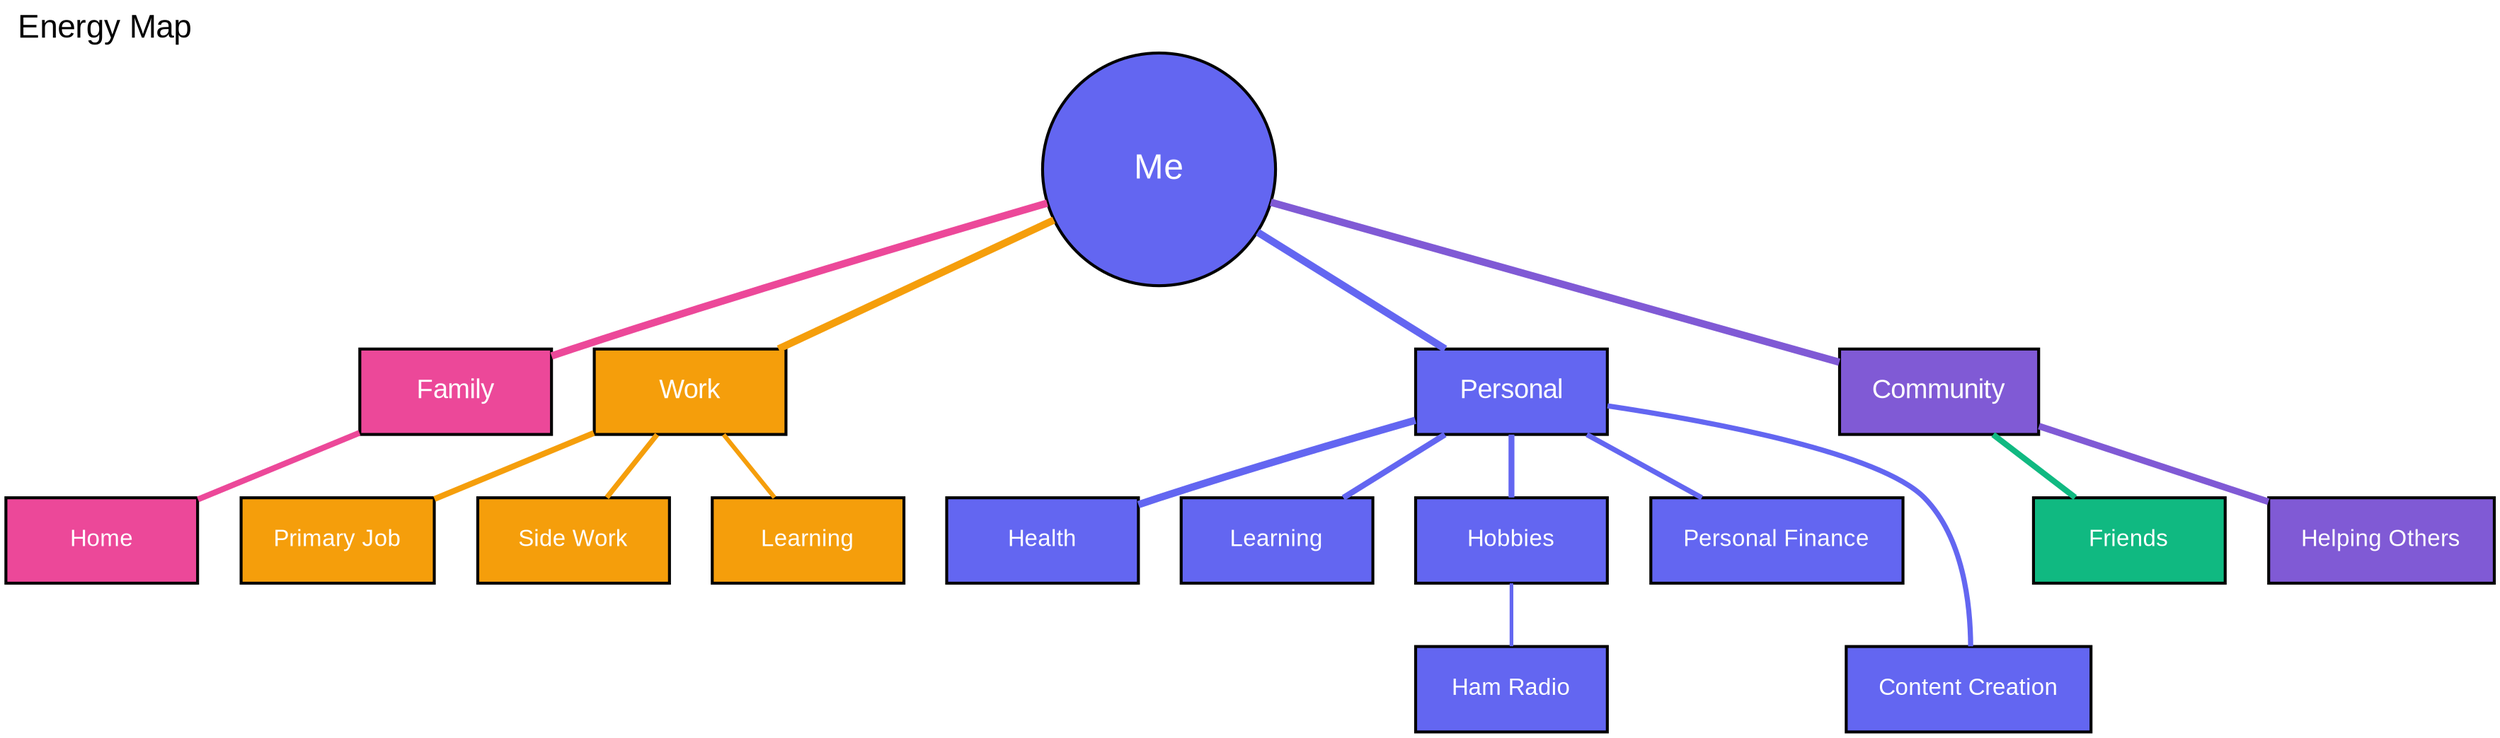 digraph EnergyMap {
    // Basic settings
    graph [fontname="Arial", fontsize=22, fontcolor="black", label="Energy Map", labelloc=tl, labeljust=l, splines=true, nodesep=0.4, ranksep=0.6];
    node [fontname="Arial", style="filled", shape="box", fontcolor="white", fontsize=16, margin="0.3,0.2", height=0.8, width=1.8, penwidth=2];
    edge [penwidth=3, arrowhead=none];
    
    // Main node
    Me [fillcolor="#6366F1", shape="circle", width=2.2, height=2.2, label="Me", fontsize=24];
    
    // Family section
    Family [fillcolor="#EC4899", fontsize=18, label="Family"];
    Home [fillcolor="#EC4899", label="Home"];
    
    // Work section
    Work [fillcolor="#F59E0B", fontsize=18, label="Work"];
    PrimaryJob [fillcolor="#F59E0B", label="Primary Job"];
    SideWork [fillcolor="#F59E0B", label="Side Work"];
    WorkLearning [fillcolor="#F59E0B", label="Learning"];
    
    // Personal section
    Personal [fillcolor="#6366F1", fontsize=18, label="Personal"];
    Health [fillcolor="#6366F1", label="Health"];
    Learning [fillcolor="#6366F1", label="Learning"];
    Hobbies [fillcolor="#6366F1", label="Hobbies"];
    Finance [fillcolor="#6366F1", label="Personal Finance"];
    ContentCreation [fillcolor="#6366F1", label="Content Creation"];
    HamRadio [fillcolor="#6366F1", label="Ham Radio"];
    
    // Community section
    Community [fillcolor="#805AD5", fontsize=18, label="Community"];
    Friends [fillcolor="#10B981", label="Friends"];
    Helping [fillcolor="#805AD5", label="Helping Others"];
    
    // Create the structured layout with 3 rows
    {rank=same; Me}
    {rank=same; Family; Work}
    {rank=same; Personal; Community}
    {rank=same; Home; PrimaryJob}
    {rank=same; Health; Friends}
    {rank=same; SideWork; Learning}
    {rank=same; WorkLearning; Hobbies}
    {rank=same; Finance; Helping}
    {rank=same; ContentCreation; HamRadio}
    
    // Connect Me directly to main categories
    Me -> Family [color="#EC4899", penwidth=5];
    Me -> Work [color="#F59E0B", penwidth=5];
    Me -> Personal [color="#6366F1", penwidth=5];
    Me -> Community [color="#805AD5", penwidth=5];
    
    // Family connections
    Family -> Home [color="#EC4899", penwidth=4];
    
    // Work connections
    Work -> PrimaryJob [color="#F59E0B", penwidth=4];
    Work -> SideWork [color="#F59E0B", penwidth=3.5];
    Work -> WorkLearning [color="#F59E0B", penwidth=3];
    
    // Personal connections
    Personal -> Health [color="#6366F1", penwidth=5];
    Personal -> Learning [color="#6366F1", penwidth=4];
    Personal -> Hobbies [color="#6366F1", penwidth=4];
    Personal -> Finance [color="#6366F1", penwidth=3.5];
    Personal -> ContentCreation [color="#6366F1", penwidth=3.5];
    Hobbies -> HamRadio [color="#6366F1", penwidth=2.5];
    
    // Community connections
    Community -> Friends [color="#10B981", penwidth=4];
    Community -> Helping [color="#805AD5", penwidth=4.5];
    
    // Force layout for main categories
    Family -> Work [style=invis];
    Personal -> Community [style=invis];
    
    // Use subgraphs to force organization into columns
    subgraph cluster_left {
        label="";
        color=white;
        Family; Home;
        Personal; Health; Learning; Hobbies; Finance; ContentCreation; HamRadio;
    }
    
    subgraph cluster_right {
        label="";
        color=white;
        Work; PrimaryJob; SideWork; WorkLearning;
        Community; Friends; Helping;
    }
    
    // Enforce top-down flow in the graph
    edge [constraint=true];
}